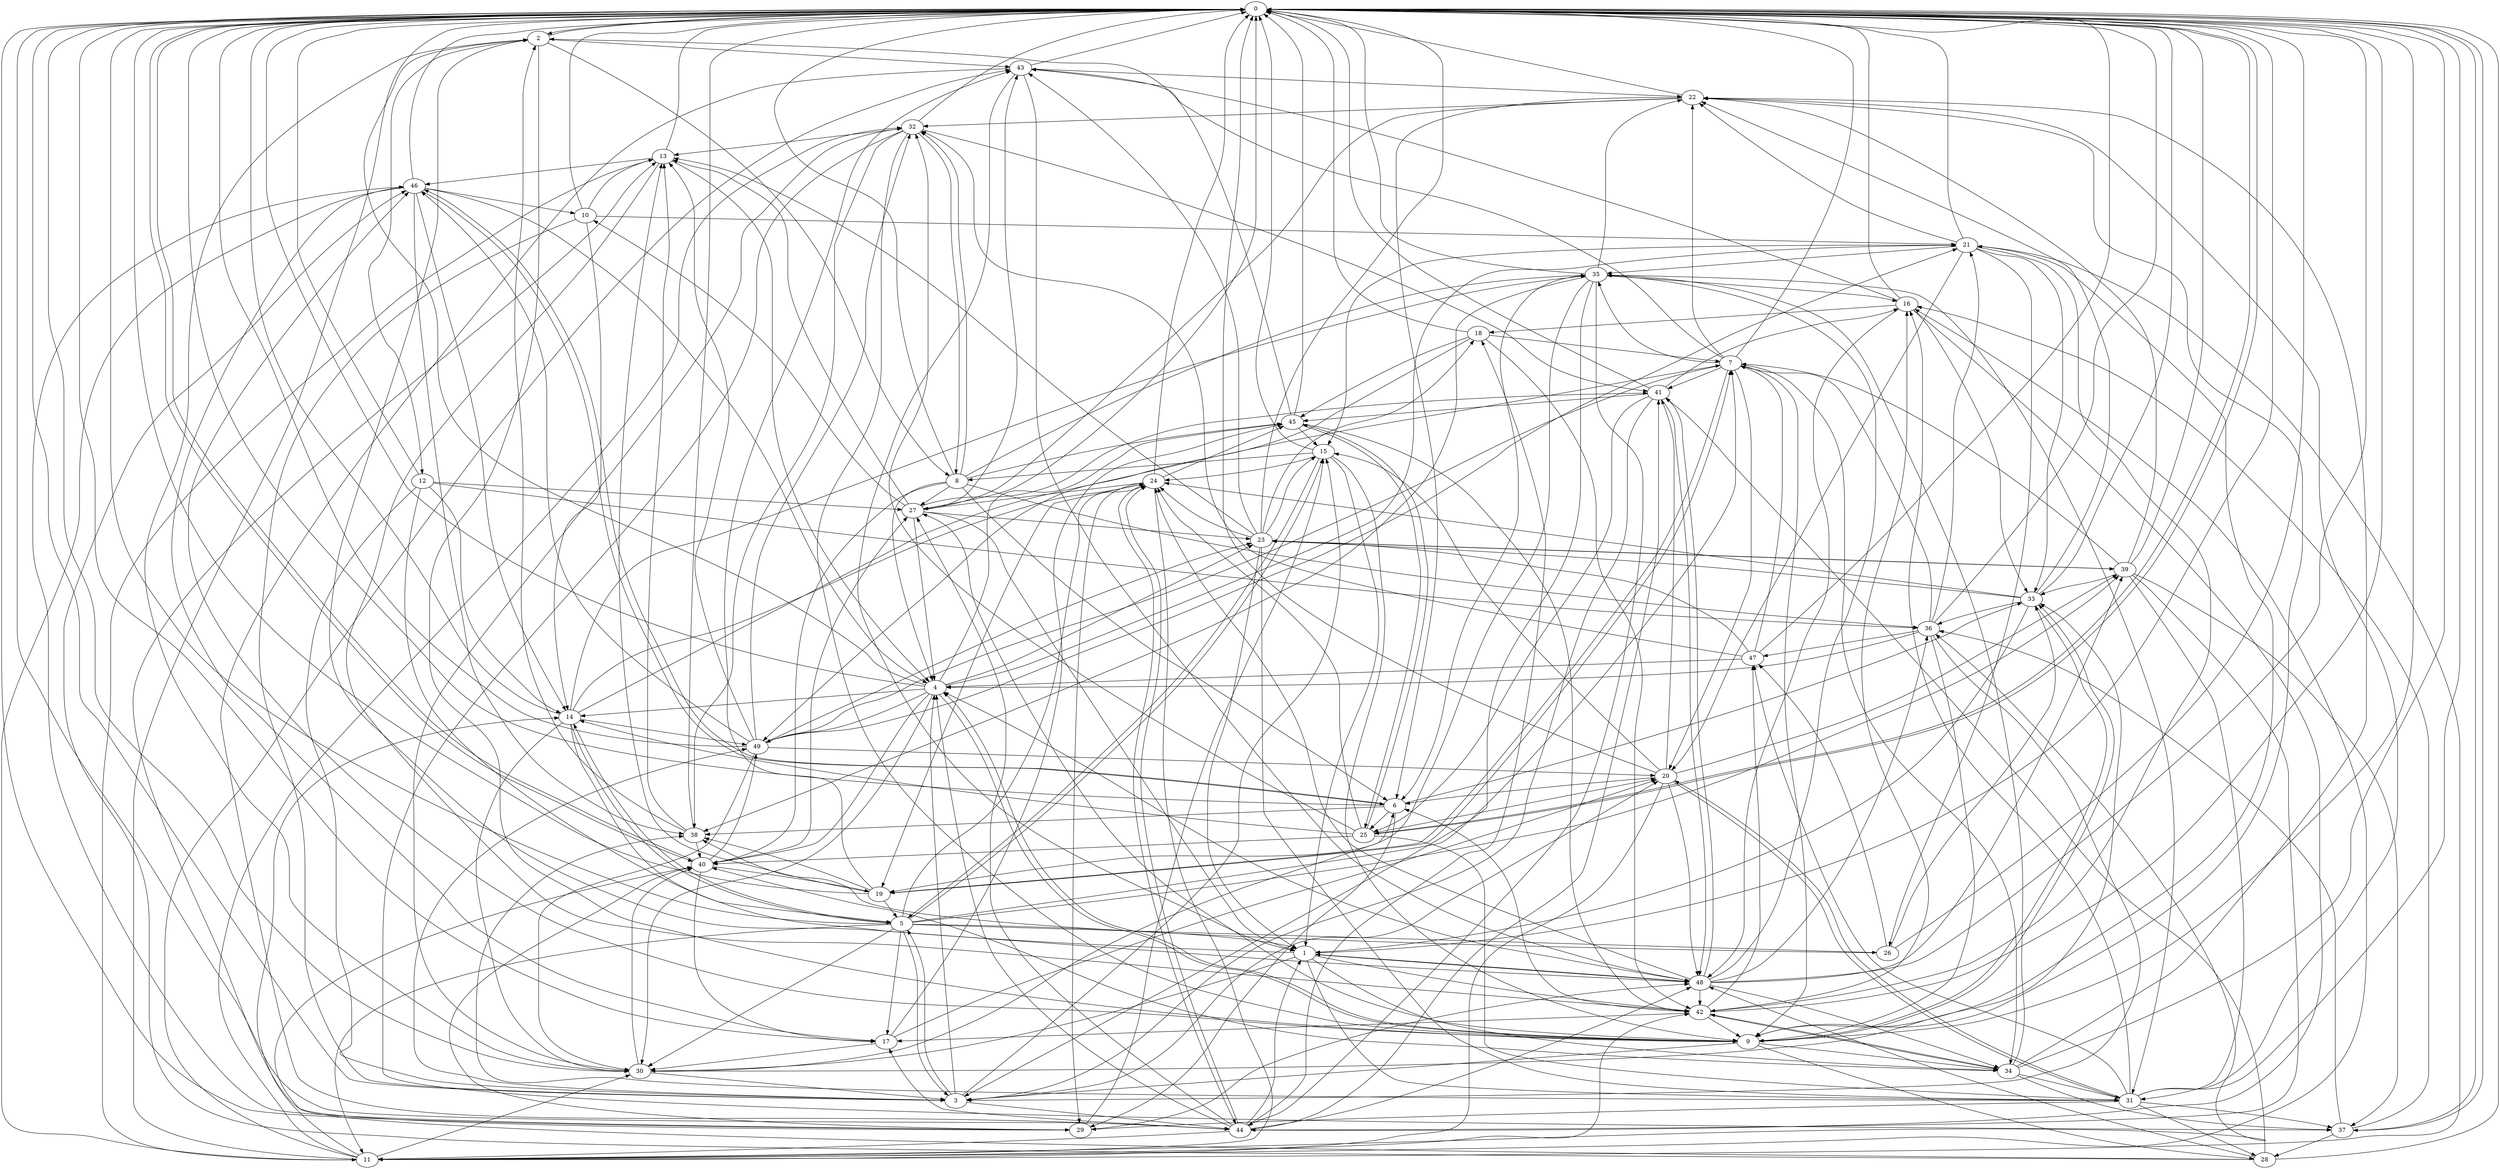 strict digraph "" {
	0	 [component_delay=3];
	2	 [component_delay=3];
	0 -> 2	 [wire_delay=1];
	25	 [component_delay=3];
	0 -> 25	 [wire_delay=1];
	37	 [component_delay=3];
	0 -> 37	 [wire_delay=1];
	40	 [component_delay=3];
	0 -> 40	 [wire_delay=1];
	1	 [component_delay=3];
	1 -> 0	 [wire_delay=1];
	1 -> 2	 [wire_delay=1];
	30	 [component_delay=3];
	1 -> 30	 [wire_delay=1];
	31	 [component_delay=3];
	1 -> 31	 [wire_delay=1];
	34	 [component_delay=3];
	1 -> 34	 [wire_delay=1];
	42	 [component_delay=3];
	1 -> 42	 [wire_delay=1];
	48	 [component_delay=3];
	1 -> 48	 [wire_delay=1];
	2 -> 0	 [wire_delay=1];
	8	 [component_delay=3];
	2 -> 8	 [wire_delay=1];
	9	 [component_delay=3];
	2 -> 9	 [wire_delay=1];
	12	 [component_delay=3];
	2 -> 12	 [wire_delay=1];
	43	 [component_delay=3];
	2 -> 43	 [wire_delay=1];
	3	 [component_delay=3];
	3 -> 0	 [wire_delay=1];
	4	 [component_delay=3];
	3 -> 4	 [wire_delay=1];
	5	 [component_delay=3];
	3 -> 5	 [wire_delay=1];
	15	 [component_delay=3];
	3 -> 15	 [wire_delay=1];
	20	 [component_delay=3];
	3 -> 20	 [wire_delay=1];
	44	 [component_delay=3];
	3 -> 44	 [wire_delay=1];
	49	 [component_delay=3];
	3 -> 49	 [wire_delay=1];
	4 -> 0	 [wire_delay=1];
	4 -> 2	 [wire_delay=1];
	4 -> 9	 [wire_delay=1];
	14	 [component_delay=3];
	4 -> 14	 [wire_delay=1];
	21	 [component_delay=3];
	4 -> 21	 [wire_delay=1];
	23	 [component_delay=3];
	4 -> 23	 [wire_delay=1];
	4 -> 30	 [wire_delay=1];
	4 -> 40	 [wire_delay=1];
	45	 [component_delay=3];
	4 -> 45	 [wire_delay=1];
	4 -> 49	 [wire_delay=1];
	5 -> 0	 [wire_delay=1];
	5 -> 1	 [wire_delay=1];
	5 -> 3	 [wire_delay=1];
	7	 [component_delay=3];
	5 -> 7	 [wire_delay=1];
	11	 [component_delay=3];
	5 -> 11	 [wire_delay=1];
	5 -> 14	 [wire_delay=1];
	5 -> 15	 [wire_delay=1];
	17	 [component_delay=3];
	5 -> 17	 [wire_delay=1];
	24	 [component_delay=3];
	5 -> 24	 [wire_delay=1];
	26	 [component_delay=3];
	5 -> 26	 [wire_delay=1];
	5 -> 30	 [wire_delay=1];
	39	 [component_delay=3];
	5 -> 39	 [wire_delay=1];
	6	 [component_delay=3];
	6 -> 0	 [wire_delay=1];
	6 -> 25	 [wire_delay=1];
	29	 [component_delay=3];
	6 -> 29	 [wire_delay=1];
	33	 [component_delay=3];
	6 -> 33	 [wire_delay=1];
	38	 [component_delay=3];
	6 -> 38	 [wire_delay=1];
	46	 [component_delay=3];
	6 -> 46	 [wire_delay=1];
	7 -> 0	 [wire_delay=1];
	7 -> 9	 [wire_delay=1];
	19	 [component_delay=3];
	7 -> 19	 [wire_delay=1];
	7 -> 20	 [wire_delay=1];
	22	 [component_delay=3];
	7 -> 22	 [wire_delay=1];
	7 -> 34	 [wire_delay=1];
	35	 [component_delay=3];
	7 -> 35	 [wire_delay=1];
	41	 [component_delay=3];
	7 -> 41	 [wire_delay=1];
	7 -> 43	 [wire_delay=1];
	7 -> 49	 [wire_delay=1];
	8 -> 0	 [wire_delay=1];
	8 -> 4	 [wire_delay=1];
	8 -> 6	 [wire_delay=1];
	27	 [component_delay=3];
	8 -> 27	 [wire_delay=1];
	32	 [component_delay=3];
	8 -> 32	 [wire_delay=1];
	8 -> 35	 [wire_delay=1];
	36	 [component_delay=3];
	8 -> 36	 [wire_delay=1];
	8 -> 40	 [wire_delay=1];
	8 -> 45	 [wire_delay=1];
	9 -> 0	 [wire_delay=1];
	9 -> 3	 [wire_delay=1];
	9 -> 4	 [wire_delay=1];
	9 -> 27	 [wire_delay=1];
	28	 [component_delay=3];
	9 -> 28	 [wire_delay=1];
	9 -> 33	 [wire_delay=1];
	9 -> 34	 [wire_delay=1];
	9 -> 46	 [wire_delay=1];
	10	 [component_delay=3];
	10 -> 0	 [wire_delay=1];
	10 -> 3	 [wire_delay=1];
	13	 [component_delay=3];
	10 -> 13	 [wire_delay=1];
	10 -> 14	 [wire_delay=1];
	10 -> 21	 [wire_delay=1];
	11 -> 0	 [wire_delay=1];
	11 -> 14	 [wire_delay=1];
	16	 [component_delay=3];
	11 -> 16	 [wire_delay=1];
	11 -> 21	 [wire_delay=1];
	11 -> 30	 [wire_delay=1];
	11 -> 32	 [wire_delay=1];
	11 -> 36	 [wire_delay=1];
	11 -> 42	 [wire_delay=1];
	11 -> 43	 [wire_delay=1];
	12 -> 0	 [wire_delay=1];
	12 -> 3	 [wire_delay=1];
	12 -> 5	 [wire_delay=1];
	12 -> 14	 [wire_delay=1];
	12 -> 27	 [wire_delay=1];
	12 -> 36	 [wire_delay=1];
	13 -> 0	 [wire_delay=1];
	13 -> 4	 [wire_delay=1];
	13 -> 11	 [wire_delay=1];
	13 -> 42	 [wire_delay=1];
	13 -> 46	 [wire_delay=1];
	14 -> 0	 [wire_delay=1];
	14 -> 5	 [wire_delay=1];
	14 -> 7	 [wire_delay=1];
	14 -> 24	 [wire_delay=1];
	14 -> 30	 [wire_delay=1];
	14 -> 35	 [wire_delay=1];
	14 -> 48	 [wire_delay=1];
	14 -> 49	 [wire_delay=1];
	15 -> 0	 [wire_delay=1];
	15 -> 1	 [wire_delay=1];
	15 -> 5	 [wire_delay=1];
	15 -> 8	 [wire_delay=1];
	15 -> 9	 [wire_delay=1];
	15 -> 24	 [wire_delay=1];
	16 -> 0	 [wire_delay=1];
	18	 [component_delay=3];
	16 -> 18	 [wire_delay=1];
	16 -> 33	 [wire_delay=1];
	16 -> 43	 [wire_delay=1];
	16 -> 44	 [wire_delay=1];
	16 -> 48	 [wire_delay=1];
	17 -> 0	 [wire_delay=1];
	17 -> 20	 [wire_delay=1];
	17 -> 30	 [wire_delay=1];
	17 -> 45	 [wire_delay=1];
	18 -> 0	 [wire_delay=1];
	18 -> 7	 [wire_delay=1];
	18 -> 42	 [wire_delay=1];
	18 -> 45	 [wire_delay=1];
	18 -> 49	 [wire_delay=1];
	19 -> 0	 [wire_delay=1];
	19 -> 5	 [wire_delay=1];
	19 -> 7	 [wire_delay=1];
	19 -> 13	 [wire_delay=1];
	19 -> 38	 [wire_delay=1];
	19 -> 43	 [wire_delay=1];
	20 -> 0	 [wire_delay=1];
	20 -> 6	 [wire_delay=1];
	20 -> 11	 [wire_delay=1];
	20 -> 15	 [wire_delay=1];
	20 -> 31	 [wire_delay=1];
	20 -> 39	 [wire_delay=1];
	20 -> 41	 [wire_delay=1];
	20 -> 48	 [wire_delay=1];
	21 -> 0	 [wire_delay=1];
	21 -> 9	 [wire_delay=1];
	21 -> 15	 [wire_delay=1];
	21 -> 20	 [wire_delay=1];
	21 -> 22	 [wire_delay=1];
	21 -> 26	 [wire_delay=1];
	21 -> 33	 [wire_delay=1];
	21 -> 35	 [wire_delay=1];
	21 -> 42	 [wire_delay=1];
	22 -> 0	 [wire_delay=1];
	22 -> 6	 [wire_delay=1];
	22 -> 9	 [wire_delay=1];
	22 -> 27	 [wire_delay=1];
	22 -> 32	 [wire_delay=1];
	23 -> 0	 [wire_delay=1];
	23 -> 1	 [wire_delay=1];
	23 -> 13	 [wire_delay=1];
	23 -> 15	 [wire_delay=1];
	23 -> 18	 [wire_delay=1];
	23 -> 24	 [wire_delay=1];
	23 -> 31	 [wire_delay=1];
	23 -> 39	 [wire_delay=1];
	23 -> 43	 [wire_delay=1];
	24 -> 0	 [wire_delay=1];
	24 -> 11	 [wire_delay=1];
	24 -> 19	 [wire_delay=1];
	24 -> 27	 [wire_delay=1];
	24 -> 29	 [wire_delay=1];
	24 -> 44	 [wire_delay=1];
	24 -> 45	 [wire_delay=1];
	25 -> 0	 [wire_delay=1];
	25 -> 14	 [wire_delay=1];
	25 -> 20	 [wire_delay=1];
	25 -> 24	 [wire_delay=1];
	25 -> 31	 [wire_delay=1];
	25 -> 32	 [wire_delay=1];
	25 -> 40	 [wire_delay=1];
	25 -> 45	 [wire_delay=1];
	26 -> 0	 [wire_delay=1];
	26 -> 33	 [wire_delay=1];
	26 -> 38	 [wire_delay=1];
	47	 [component_delay=3];
	26 -> 47	 [wire_delay=1];
	27 -> 0	 [wire_delay=1];
	27 -> 1	 [wire_delay=1];
	27 -> 4	 [wire_delay=1];
	27 -> 10	 [wire_delay=1];
	27 -> 13	 [wire_delay=1];
	27 -> 23	 [wire_delay=1];
	27 -> 41	 [wire_delay=1];
	27 -> 43	 [wire_delay=1];
	28 -> 0	 [wire_delay=1];
	28 -> 40	 [wire_delay=1];
	28 -> 41	 [wire_delay=1];
	28 -> 46	 [wire_delay=1];
	28 -> 48	 [wire_delay=1];
	29 -> 0	 [wire_delay=1];
	29 -> 13	 [wire_delay=1];
	29 -> 15	 [wire_delay=1];
	29 -> 46	 [wire_delay=1];
	29 -> 48	 [wire_delay=1];
	30 -> 0	 [wire_delay=1];
	30 -> 2	 [wire_delay=1];
	30 -> 3	 [wire_delay=1];
	30 -> 6	 [wire_delay=1];
	30 -> 32	 [wire_delay=1];
	30 -> 33	 [wire_delay=1];
	30 -> 40	 [wire_delay=1];
	31 -> 0	 [wire_delay=1];
	31 -> 16	 [wire_delay=1];
	31 -> 20	 [wire_delay=1];
	31 -> 22	 [wire_delay=1];
	31 -> 28	 [wire_delay=1];
	31 -> 29	 [wire_delay=1];
	31 -> 37	 [wire_delay=1];
	31 -> 38	 [wire_delay=1];
	31 -> 47	 [wire_delay=1];
	32 -> 0	 [wire_delay=1];
	32 -> 8	 [wire_delay=1];
	32 -> 9	 [wire_delay=1];
	32 -> 13	 [wire_delay=1];
	32 -> 37	 [wire_delay=1];
	32 -> 38	 [wire_delay=1];
	32 -> 41	 [wire_delay=1];
	33 -> 0	 [wire_delay=1];
	33 -> 1	 [wire_delay=1];
	33 -> 9	 [wire_delay=1];
	33 -> 22	 [wire_delay=1];
	33 -> 23	 [wire_delay=1];
	33 -> 24	 [wire_delay=1];
	33 -> 36	 [wire_delay=1];
	34 -> 0	 [wire_delay=1];
	34 -> 22	 [wire_delay=1];
	34 -> 31	 [wire_delay=1];
	34 -> 35	 [wire_delay=1];
	34 -> 37	 [wire_delay=1];
	34 -> 40	 [wire_delay=1];
	34 -> 42	 [wire_delay=1];
	35 -> 0	 [wire_delay=1];
	35 -> 3	 [wire_delay=1];
	35 -> 6	 [wire_delay=1];
	35 -> 16	 [wire_delay=1];
	35 -> 19	 [wire_delay=1];
	35 -> 22	 [wire_delay=1];
	35 -> 31	 [wire_delay=1];
	35 -> 38	 [wire_delay=1];
	35 -> 44	 [wire_delay=1];
	36 -> 0	 [wire_delay=1];
	36 -> 3	 [wire_delay=1];
	36 -> 4	 [wire_delay=1];
	36 -> 7	 [wire_delay=1];
	36 -> 9	 [wire_delay=1];
	36 -> 21	 [wire_delay=1];
	36 -> 47	 [wire_delay=1];
	37 -> 0	 [wire_delay=1];
	37 -> 16	 [wire_delay=1];
	37 -> 28	 [wire_delay=1];
	37 -> 36	 [wire_delay=1];
	38 -> 0	 [wire_delay=1];
	38 -> 2	 [wire_delay=1];
	38 -> 13	 [wire_delay=1];
	38 -> 40	 [wire_delay=1];
	39 -> 0	 [wire_delay=1];
	39 -> 7	 [wire_delay=1];
	39 -> 22	 [wire_delay=1];
	39 -> 23	 [wire_delay=1];
	39 -> 31	 [wire_delay=1];
	39 -> 33	 [wire_delay=1];
	39 -> 37	 [wire_delay=1];
	39 -> 44	 [wire_delay=1];
	40 -> 0	 [wire_delay=1];
	40 -> 17	 [wire_delay=1];
	40 -> 19	 [wire_delay=1];
	40 -> 27	 [wire_delay=1];
	40 -> 29	 [wire_delay=1];
	40 -> 49	 [wire_delay=1];
	41 -> 0	 [wire_delay=1];
	41 -> 3	 [wire_delay=1];
	41 -> 16	 [wire_delay=1];
	41 -> 25	 [wire_delay=1];
	41 -> 45	 [wire_delay=1];
	41 -> 48	 [wire_delay=1];
	42 -> 0	 [wire_delay=1];
	42 -> 6	 [wire_delay=1];
	42 -> 9	 [wire_delay=1];
	42 -> 16	 [wire_delay=1];
	42 -> 17	 [wire_delay=1];
	42 -> 34	 [wire_delay=1];
	42 -> 47	 [wire_delay=1];
	43 -> 0	 [wire_delay=1];
	43 -> 1	 [wire_delay=1];
	43 -> 22	 [wire_delay=1];
	43 -> 44	 [wire_delay=1];
	43 -> 48	 [wire_delay=1];
	44 -> 0	 [wire_delay=1];
	44 -> 1	 [wire_delay=1];
	44 -> 4	 [wire_delay=1];
	44 -> 11	 [wire_delay=1];
	44 -> 17	 [wire_delay=1];
	44 -> 18	 [wire_delay=1];
	44 -> 24	 [wire_delay=1];
	44 -> 27	 [wire_delay=1];
	44 -> 41	 [wire_delay=1];
	44 -> 48	 [wire_delay=1];
	45 -> 0	 [wire_delay=1];
	45 -> 2	 [wire_delay=1];
	45 -> 15	 [wire_delay=1];
	45 -> 25	 [wire_delay=1];
	45 -> 42	 [wire_delay=1];
	46 -> 0	 [wire_delay=1];
	46 -> 4	 [wire_delay=1];
	46 -> 6	 [wire_delay=1];
	46 -> 10	 [wire_delay=1];
	46 -> 11	 [wire_delay=1];
	46 -> 14	 [wire_delay=1];
	46 -> 17	 [wire_delay=1];
	46 -> 38	 [wire_delay=1];
	47 -> 0	 [wire_delay=1];
	47 -> 4	 [wire_delay=1];
	47 -> 7	 [wire_delay=1];
	47 -> 23	 [wire_delay=1];
	47 -> 32	 [wire_delay=1];
	48 -> 0	 [wire_delay=1];
	48 -> 1	 [wire_delay=1];
	48 -> 4	 [wire_delay=1];
	48 -> 24	 [wire_delay=1];
	48 -> 34	 [wire_delay=1];
	48 -> 35	 [wire_delay=1];
	48 -> 36	 [wire_delay=1];
	48 -> 39	 [wire_delay=1];
	48 -> 41	 [wire_delay=1];
	48 -> 42	 [wire_delay=1];
	49 -> 0	 [wire_delay=1];
	49 -> 13	 [wire_delay=1];
	49 -> 20	 [wire_delay=1];
	49 -> 21	 [wire_delay=1];
	49 -> 23	 [wire_delay=1];
	49 -> 30	 [wire_delay=1];
	49 -> 32	 [wire_delay=1];
	49 -> 46	 [wire_delay=1];
}

